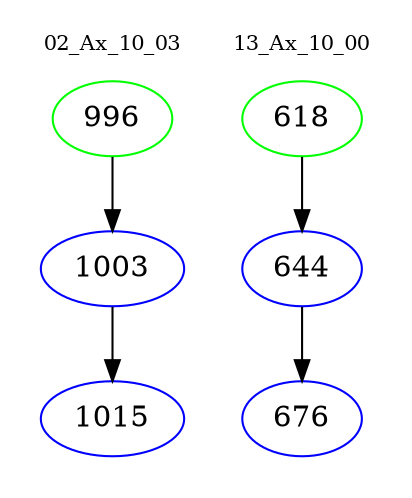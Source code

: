 digraph{
subgraph cluster_0 {
color = white
label = "02_Ax_10_03";
fontsize=10;
T0_996 [label="996", color="green"]
T0_996 -> T0_1003 [color="black"]
T0_1003 [label="1003", color="blue"]
T0_1003 -> T0_1015 [color="black"]
T0_1015 [label="1015", color="blue"]
}
subgraph cluster_1 {
color = white
label = "13_Ax_10_00";
fontsize=10;
T1_618 [label="618", color="green"]
T1_618 -> T1_644 [color="black"]
T1_644 [label="644", color="blue"]
T1_644 -> T1_676 [color="black"]
T1_676 [label="676", color="blue"]
}
}
